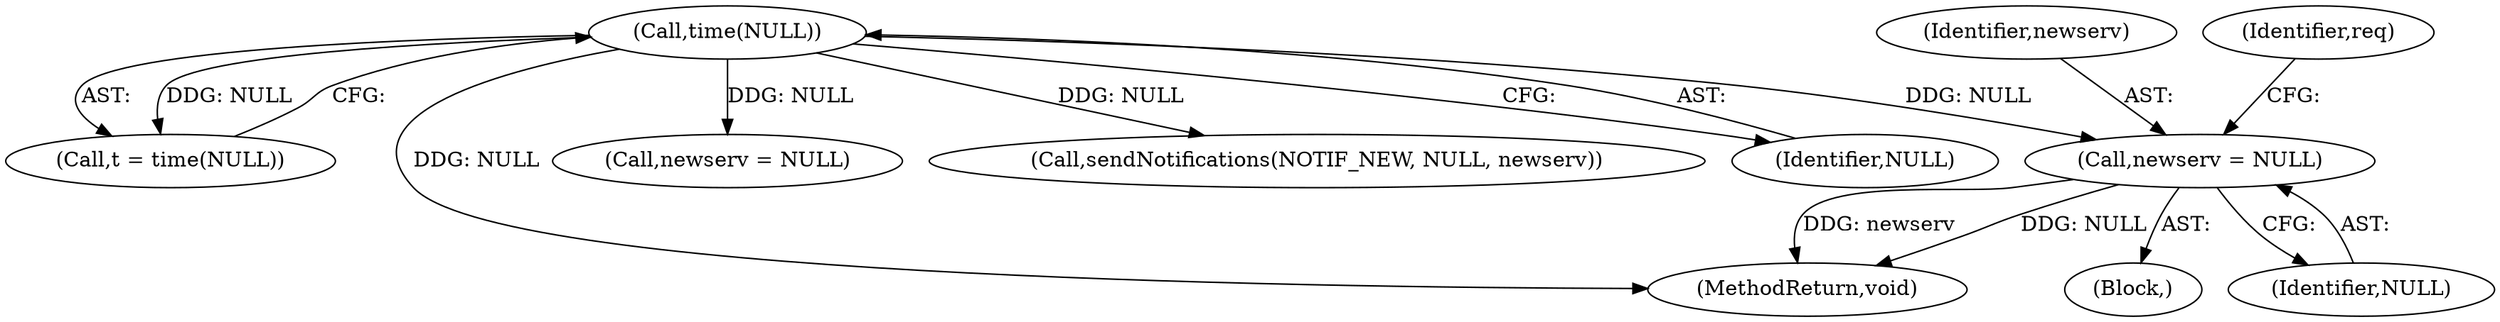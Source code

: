 digraph "0_miniupnp_b238cade9a173c6f751a34acf8ccff838a62aa47@pointer" {
"1001130" [label="(Call,newserv = NULL)"];
"1000187" [label="(Call,time(NULL))"];
"1001130" [label="(Call,newserv = NULL)"];
"1000188" [label="(Identifier,NULL)"];
"1000185" [label="(Call,t = time(NULL))"];
"1001144" [label="(MethodReturn,void)"];
"1001038" [label="(Call,newserv = NULL)"];
"1001047" [label="(Call,sendNotifications(NOTIF_NEW, NULL, newserv))"];
"1000187" [label="(Call,time(NULL))"];
"1001131" [label="(Identifier,newserv)"];
"1001111" [label="(Block,)"];
"1001135" [label="(Identifier,req)"];
"1001132" [label="(Identifier,NULL)"];
"1001130" -> "1001111"  [label="AST: "];
"1001130" -> "1001132"  [label="CFG: "];
"1001131" -> "1001130"  [label="AST: "];
"1001132" -> "1001130"  [label="AST: "];
"1001135" -> "1001130"  [label="CFG: "];
"1001130" -> "1001144"  [label="DDG: NULL"];
"1001130" -> "1001144"  [label="DDG: newserv"];
"1000187" -> "1001130"  [label="DDG: NULL"];
"1000187" -> "1000185"  [label="AST: "];
"1000187" -> "1000188"  [label="CFG: "];
"1000188" -> "1000187"  [label="AST: "];
"1000185" -> "1000187"  [label="CFG: "];
"1000187" -> "1001144"  [label="DDG: NULL"];
"1000187" -> "1000185"  [label="DDG: NULL"];
"1000187" -> "1001038"  [label="DDG: NULL"];
"1000187" -> "1001047"  [label="DDG: NULL"];
}
